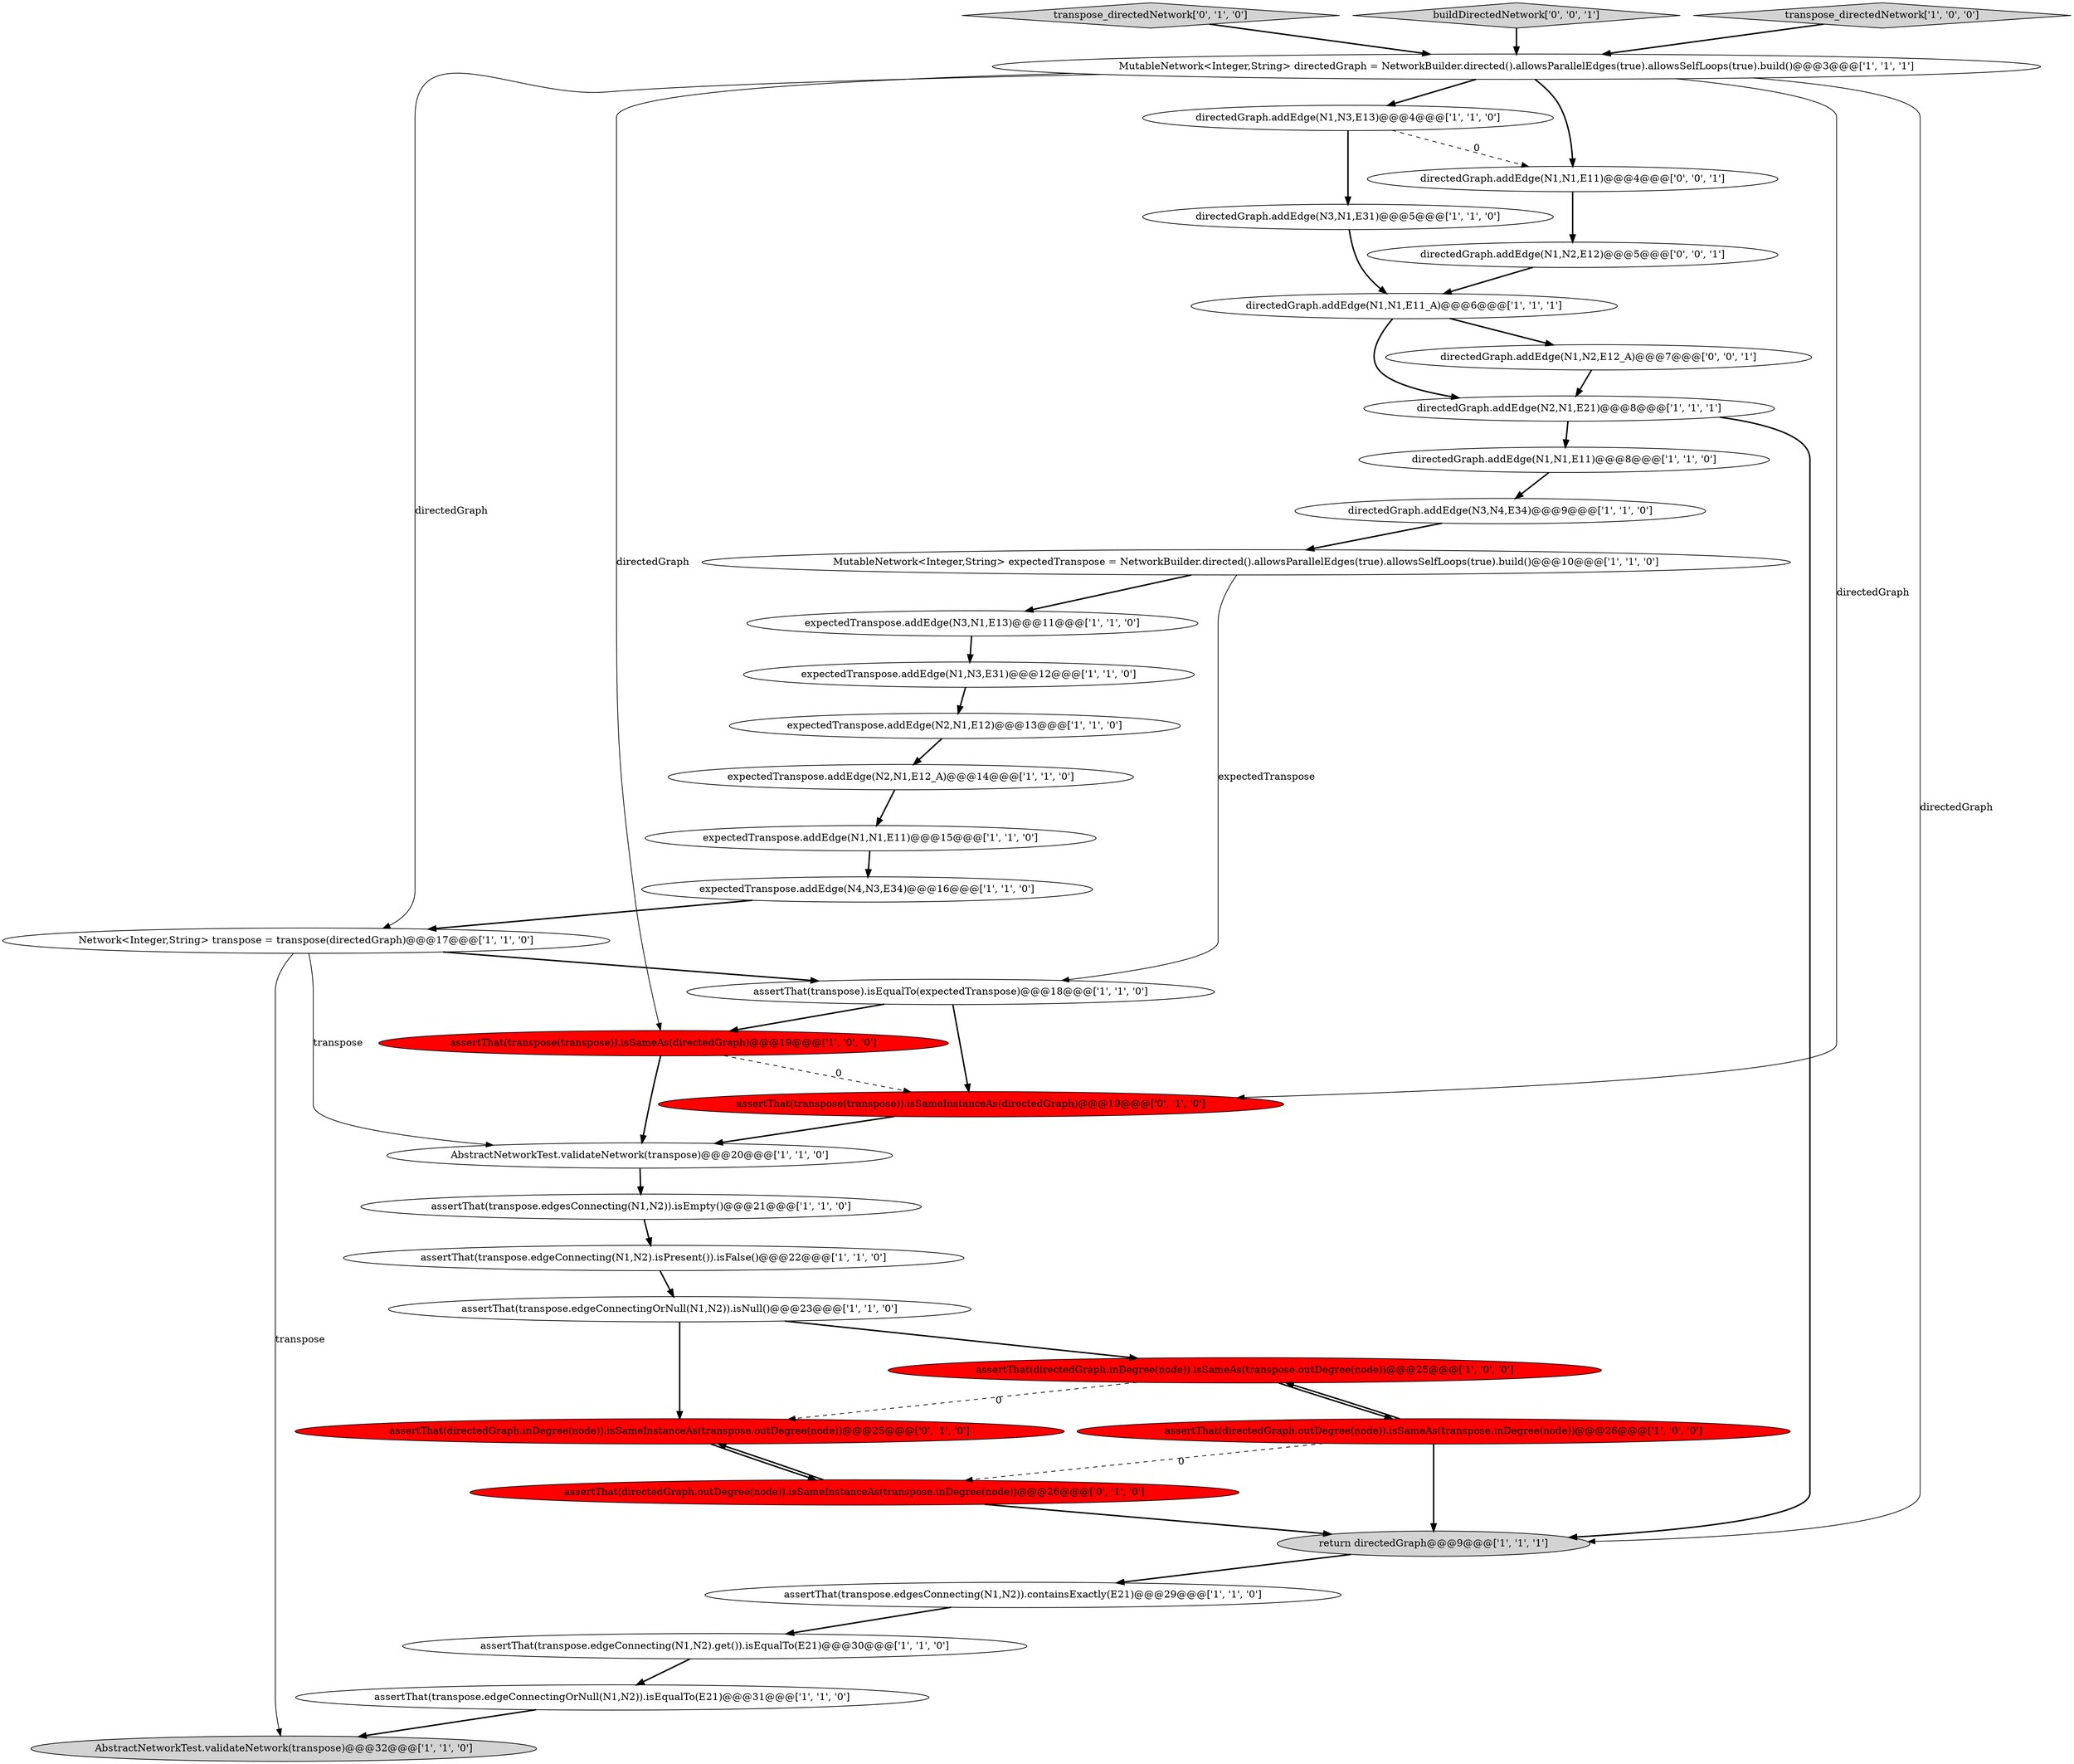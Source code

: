 digraph {
10 [style = filled, label = "Network<Integer,String> transpose = transpose(directedGraph)@@@17@@@['1', '1', '0']", fillcolor = white, shape = ellipse image = "AAA0AAABBB1BBB"];
9 [style = filled, label = "expectedTranspose.addEdge(N4,N3,E34)@@@16@@@['1', '1', '0']", fillcolor = white, shape = ellipse image = "AAA0AAABBB1BBB"];
33 [style = filled, label = "directedGraph.addEdge(N1,N1,E11)@@@4@@@['0', '0', '1']", fillcolor = white, shape = ellipse image = "AAA0AAABBB3BBB"];
35 [style = filled, label = "directedGraph.addEdge(N1,N2,E12)@@@5@@@['0', '0', '1']", fillcolor = white, shape = ellipse image = "AAA0AAABBB3BBB"];
36 [style = filled, label = "directedGraph.addEdge(N1,N2,E12_A)@@@7@@@['0', '0', '1']", fillcolor = white, shape = ellipse image = "AAA0AAABBB3BBB"];
4 [style = filled, label = "assertThat(transpose.edgesConnecting(N1,N2)).isEmpty()@@@21@@@['1', '1', '0']", fillcolor = white, shape = ellipse image = "AAA0AAABBB1BBB"];
11 [style = filled, label = "directedGraph.addEdge(N1,N1,E11)@@@8@@@['1', '1', '0']", fillcolor = white, shape = ellipse image = "AAA0AAABBB1BBB"];
22 [style = filled, label = "directedGraph.addEdge(N3,N1,E31)@@@5@@@['1', '1', '0']", fillcolor = white, shape = ellipse image = "AAA0AAABBB1BBB"];
14 [style = filled, label = "assertThat(transpose.edgesConnecting(N1,N2)).containsExactly(E21)@@@29@@@['1', '1', '0']", fillcolor = white, shape = ellipse image = "AAA0AAABBB1BBB"];
13 [style = filled, label = "assertThat(transpose.edgeConnecting(N1,N2).get()).isEqualTo(E21)@@@30@@@['1', '1', '0']", fillcolor = white, shape = ellipse image = "AAA0AAABBB1BBB"];
21 [style = filled, label = "return directedGraph@@@9@@@['1', '1', '1']", fillcolor = lightgray, shape = ellipse image = "AAA0AAABBB1BBB"];
30 [style = filled, label = "assertThat(directedGraph.outDegree(node)).isSameInstanceAs(transpose.inDegree(node))@@@26@@@['0', '1', '0']", fillcolor = red, shape = ellipse image = "AAA1AAABBB2BBB"];
7 [style = filled, label = "assertThat(transpose.edgeConnectingOrNull(N1,N2)).isNull()@@@23@@@['1', '1', '0']", fillcolor = white, shape = ellipse image = "AAA0AAABBB1BBB"];
17 [style = filled, label = "expectedTranspose.addEdge(N1,N1,E11)@@@15@@@['1', '1', '0']", fillcolor = white, shape = ellipse image = "AAA0AAABBB1BBB"];
15 [style = filled, label = "MutableNetwork<Integer,String> expectedTranspose = NetworkBuilder.directed().allowsParallelEdges(true).allowsSelfLoops(true).build()@@@10@@@['1', '1', '0']", fillcolor = white, shape = ellipse image = "AAA0AAABBB1BBB"];
29 [style = filled, label = "transpose_directedNetwork['0', '1', '0']", fillcolor = lightgray, shape = diamond image = "AAA0AAABBB2BBB"];
0 [style = filled, label = "assertThat(directedGraph.inDegree(node)).isSameAs(transpose.outDegree(node))@@@25@@@['1', '0', '0']", fillcolor = red, shape = ellipse image = "AAA1AAABBB1BBB"];
20 [style = filled, label = "assertThat(transpose.edgeConnecting(N1,N2).isPresent()).isFalse()@@@22@@@['1', '1', '0']", fillcolor = white, shape = ellipse image = "AAA0AAABBB1BBB"];
12 [style = filled, label = "expectedTranspose.addEdge(N2,N1,E12_A)@@@14@@@['1', '1', '0']", fillcolor = white, shape = ellipse image = "AAA0AAABBB1BBB"];
26 [style = filled, label = "assertThat(transpose).isEqualTo(expectedTranspose)@@@18@@@['1', '1', '0']", fillcolor = white, shape = ellipse image = "AAA0AAABBB1BBB"];
31 [style = filled, label = "assertThat(transpose(transpose)).isSameInstanceAs(directedGraph)@@@19@@@['0', '1', '0']", fillcolor = red, shape = ellipse image = "AAA1AAABBB2BBB"];
28 [style = filled, label = "expectedTranspose.addEdge(N1,N3,E31)@@@12@@@['1', '1', '0']", fillcolor = white, shape = ellipse image = "AAA0AAABBB1BBB"];
34 [style = filled, label = "buildDirectedNetwork['0', '0', '1']", fillcolor = lightgray, shape = diamond image = "AAA0AAABBB3BBB"];
27 [style = filled, label = "expectedTranspose.addEdge(N3,N1,E13)@@@11@@@['1', '1', '0']", fillcolor = white, shape = ellipse image = "AAA0AAABBB1BBB"];
3 [style = filled, label = "directedGraph.addEdge(N3,N4,E34)@@@9@@@['1', '1', '0']", fillcolor = white, shape = ellipse image = "AAA0AAABBB1BBB"];
6 [style = filled, label = "directedGraph.addEdge(N2,N1,E21)@@@8@@@['1', '1', '1']", fillcolor = white, shape = ellipse image = "AAA0AAABBB1BBB"];
25 [style = filled, label = "assertThat(transpose.edgeConnectingOrNull(N1,N2)).isEqualTo(E21)@@@31@@@['1', '1', '0']", fillcolor = white, shape = ellipse image = "AAA0AAABBB1BBB"];
32 [style = filled, label = "assertThat(directedGraph.inDegree(node)).isSameInstanceAs(transpose.outDegree(node))@@@25@@@['0', '1', '0']", fillcolor = red, shape = ellipse image = "AAA1AAABBB2BBB"];
16 [style = filled, label = "transpose_directedNetwork['1', '0', '0']", fillcolor = lightgray, shape = diamond image = "AAA0AAABBB1BBB"];
23 [style = filled, label = "assertThat(directedGraph.outDegree(node)).isSameAs(transpose.inDegree(node))@@@26@@@['1', '0', '0']", fillcolor = red, shape = ellipse image = "AAA1AAABBB1BBB"];
24 [style = filled, label = "expectedTranspose.addEdge(N2,N1,E12)@@@13@@@['1', '1', '0']", fillcolor = white, shape = ellipse image = "AAA0AAABBB1BBB"];
8 [style = filled, label = "MutableNetwork<Integer,String> directedGraph = NetworkBuilder.directed().allowsParallelEdges(true).allowsSelfLoops(true).build()@@@3@@@['1', '1', '1']", fillcolor = white, shape = ellipse image = "AAA0AAABBB1BBB"];
2 [style = filled, label = "assertThat(transpose(transpose)).isSameAs(directedGraph)@@@19@@@['1', '0', '0']", fillcolor = red, shape = ellipse image = "AAA1AAABBB1BBB"];
18 [style = filled, label = "directedGraph.addEdge(N1,N3,E13)@@@4@@@['1', '1', '0']", fillcolor = white, shape = ellipse image = "AAA0AAABBB1BBB"];
1 [style = filled, label = "directedGraph.addEdge(N1,N1,E11_A)@@@6@@@['1', '1', '1']", fillcolor = white, shape = ellipse image = "AAA0AAABBB1BBB"];
5 [style = filled, label = "AbstractNetworkTest.validateNetwork(transpose)@@@32@@@['1', '1', '0']", fillcolor = lightgray, shape = ellipse image = "AAA0AAABBB1BBB"];
19 [style = filled, label = "AbstractNetworkTest.validateNetwork(transpose)@@@20@@@['1', '1', '0']", fillcolor = white, shape = ellipse image = "AAA0AAABBB1BBB"];
36->6 [style = bold, label=""];
13->25 [style = bold, label=""];
8->33 [style = bold, label=""];
29->8 [style = bold, label=""];
7->32 [style = bold, label=""];
24->12 [style = bold, label=""];
33->35 [style = bold, label=""];
8->10 [style = solid, label="directedGraph"];
2->19 [style = bold, label=""];
16->8 [style = bold, label=""];
10->5 [style = solid, label="transpose"];
10->19 [style = solid, label="transpose"];
8->18 [style = bold, label=""];
6->21 [style = bold, label=""];
17->9 [style = bold, label=""];
27->28 [style = bold, label=""];
0->32 [style = dashed, label="0"];
12->17 [style = bold, label=""];
30->32 [style = bold, label=""];
10->26 [style = bold, label=""];
3->15 [style = bold, label=""];
7->0 [style = bold, label=""];
9->10 [style = bold, label=""];
34->8 [style = bold, label=""];
32->30 [style = bold, label=""];
1->36 [style = bold, label=""];
23->0 [style = bold, label=""];
2->31 [style = dashed, label="0"];
26->2 [style = bold, label=""];
26->31 [style = bold, label=""];
30->21 [style = bold, label=""];
1->6 [style = bold, label=""];
18->22 [style = bold, label=""];
15->26 [style = solid, label="expectedTranspose"];
0->23 [style = bold, label=""];
35->1 [style = bold, label=""];
8->2 [style = solid, label="directedGraph"];
23->21 [style = bold, label=""];
11->3 [style = bold, label=""];
6->11 [style = bold, label=""];
4->20 [style = bold, label=""];
23->30 [style = dashed, label="0"];
8->21 [style = solid, label="directedGraph"];
28->24 [style = bold, label=""];
25->5 [style = bold, label=""];
19->4 [style = bold, label=""];
22->1 [style = bold, label=""];
14->13 [style = bold, label=""];
8->31 [style = solid, label="directedGraph"];
20->7 [style = bold, label=""];
15->27 [style = bold, label=""];
31->19 [style = bold, label=""];
18->33 [style = dashed, label="0"];
21->14 [style = bold, label=""];
}
